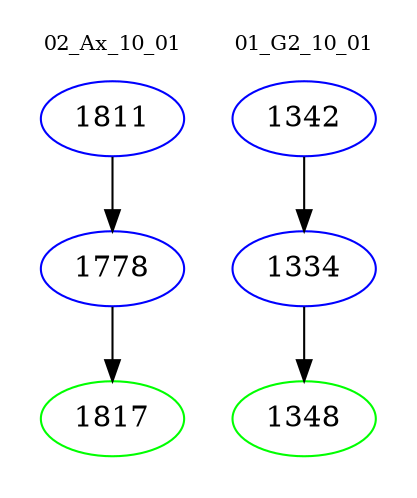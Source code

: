 digraph{
subgraph cluster_0 {
color = white
label = "02_Ax_10_01";
fontsize=10;
T0_1811 [label="1811", color="blue"]
T0_1811 -> T0_1778 [color="black"]
T0_1778 [label="1778", color="blue"]
T0_1778 -> T0_1817 [color="black"]
T0_1817 [label="1817", color="green"]
}
subgraph cluster_1 {
color = white
label = "01_G2_10_01";
fontsize=10;
T1_1342 [label="1342", color="blue"]
T1_1342 -> T1_1334 [color="black"]
T1_1334 [label="1334", color="blue"]
T1_1334 -> T1_1348 [color="black"]
T1_1348 [label="1348", color="green"]
}
}
